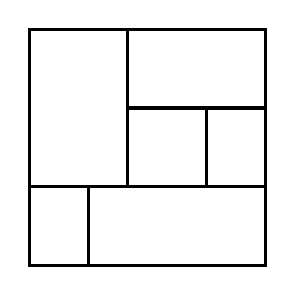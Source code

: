 \begin{tikzpicture}[very thick, scale=.5]
    \draw (0,2) rectangle (5/2,6);
    \draw (5/2,4) rectangle (6,6);
    \draw (5/2,2) rectangle (9/2,4);
    \draw (9/2,2) rectangle (6,4);
    \draw (0,0) rectangle (3/2,2);
    \draw (3/2,0) rectangle (6,2);
\end{tikzpicture}
